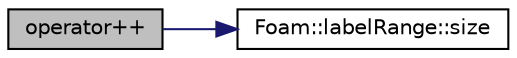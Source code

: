 digraph "operator++"
{
  bgcolor="transparent";
  edge [fontname="Helvetica",fontsize="10",labelfontname="Helvetica",labelfontsize="10"];
  node [fontname="Helvetica",fontsize="10",shape=record];
  rankdir="LR";
  Node18 [label="operator++",height=0.2,width=0.4,color="black", fillcolor="grey75", style="filled", fontcolor="black"];
  Node18 -> Node19 [color="midnightblue",fontsize="10",style="solid",fontname="Helvetica"];
  Node19 [label="Foam::labelRange::size",height=0.2,width=0.4,color="black",URL="$a29349.html#a47b3bf30da1eb3ab8076b5fbe00e0494",tooltip="Return the effective size of the range. "];
}
